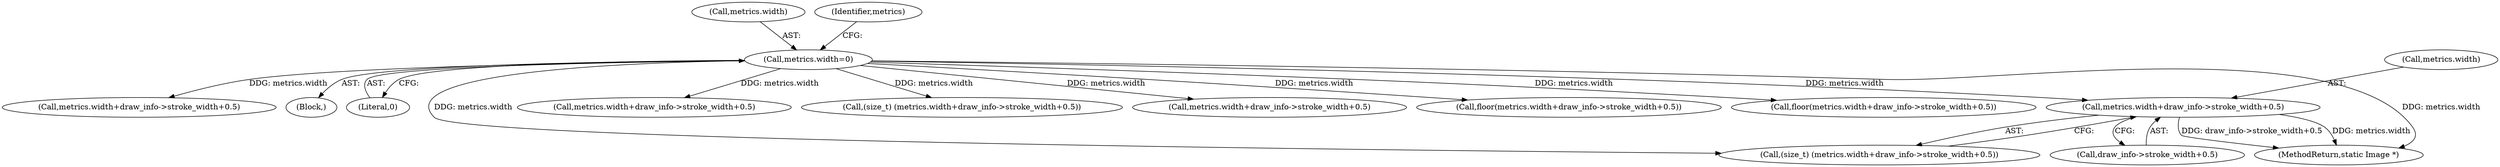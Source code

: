 digraph "1_ImageMagick_0474237508f39c4f783208123431815f1ededb76@del" {
"1000628" [label="(Call,metrics.width+draw_info->stroke_width+0.5)"];
"1000200" [label="(Call,metrics.width=0)"];
"1000200" [label="(Call,metrics.width=0)"];
"1000632" [label="(Call,draw_info->stroke_width+0.5)"];
"1000472" [label="(Call,metrics.width+draw_info->stroke_width+0.5)"];
"1000842" [label="(MethodReturn,static Image *)"];
"1000628" [label="(Call,metrics.width+draw_info->stroke_width+0.5)"];
"1000106" [label="(Block,)"];
"1000204" [label="(Literal,0)"];
"1000201" [label="(Call,metrics.width)"];
"1000629" [label="(Call,metrics.width)"];
"1000626" [label="(Call,(size_t) (metrics.width+draw_info->stroke_width+0.5))"];
"1000236" [label="(Call,metrics.width+draw_info->stroke_width+0.5)"];
"1000234" [label="(Call,(size_t) (metrics.width+draw_info->stroke_width+0.5))"];
"1000332" [label="(Call,metrics.width+draw_info->stroke_width+0.5)"];
"1000471" [label="(Call,floor(metrics.width+draw_info->stroke_width+0.5))"];
"1000331" [label="(Call,floor(metrics.width+draw_info->stroke_width+0.5))"];
"1000207" [label="(Identifier,metrics)"];
"1000628" -> "1000626"  [label="AST: "];
"1000628" -> "1000632"  [label="CFG: "];
"1000629" -> "1000628"  [label="AST: "];
"1000632" -> "1000628"  [label="AST: "];
"1000626" -> "1000628"  [label="CFG: "];
"1000628" -> "1000842"  [label="DDG: metrics.width"];
"1000628" -> "1000842"  [label="DDG: draw_info->stroke_width+0.5"];
"1000200" -> "1000628"  [label="DDG: metrics.width"];
"1000200" -> "1000106"  [label="AST: "];
"1000200" -> "1000204"  [label="CFG: "];
"1000201" -> "1000200"  [label="AST: "];
"1000204" -> "1000200"  [label="AST: "];
"1000207" -> "1000200"  [label="CFG: "];
"1000200" -> "1000842"  [label="DDG: metrics.width"];
"1000200" -> "1000234"  [label="DDG: metrics.width"];
"1000200" -> "1000236"  [label="DDG: metrics.width"];
"1000200" -> "1000331"  [label="DDG: metrics.width"];
"1000200" -> "1000332"  [label="DDG: metrics.width"];
"1000200" -> "1000471"  [label="DDG: metrics.width"];
"1000200" -> "1000472"  [label="DDG: metrics.width"];
"1000200" -> "1000626"  [label="DDG: metrics.width"];
}
